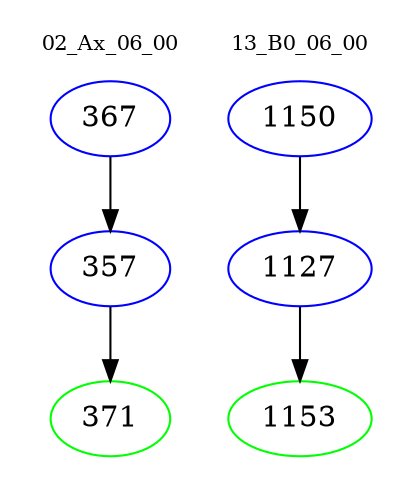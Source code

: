 digraph{
subgraph cluster_0 {
color = white
label = "02_Ax_06_00";
fontsize=10;
T0_367 [label="367", color="blue"]
T0_367 -> T0_357 [color="black"]
T0_357 [label="357", color="blue"]
T0_357 -> T0_371 [color="black"]
T0_371 [label="371", color="green"]
}
subgraph cluster_1 {
color = white
label = "13_B0_06_00";
fontsize=10;
T1_1150 [label="1150", color="blue"]
T1_1150 -> T1_1127 [color="black"]
T1_1127 [label="1127", color="blue"]
T1_1127 -> T1_1153 [color="black"]
T1_1153 [label="1153", color="green"]
}
}
